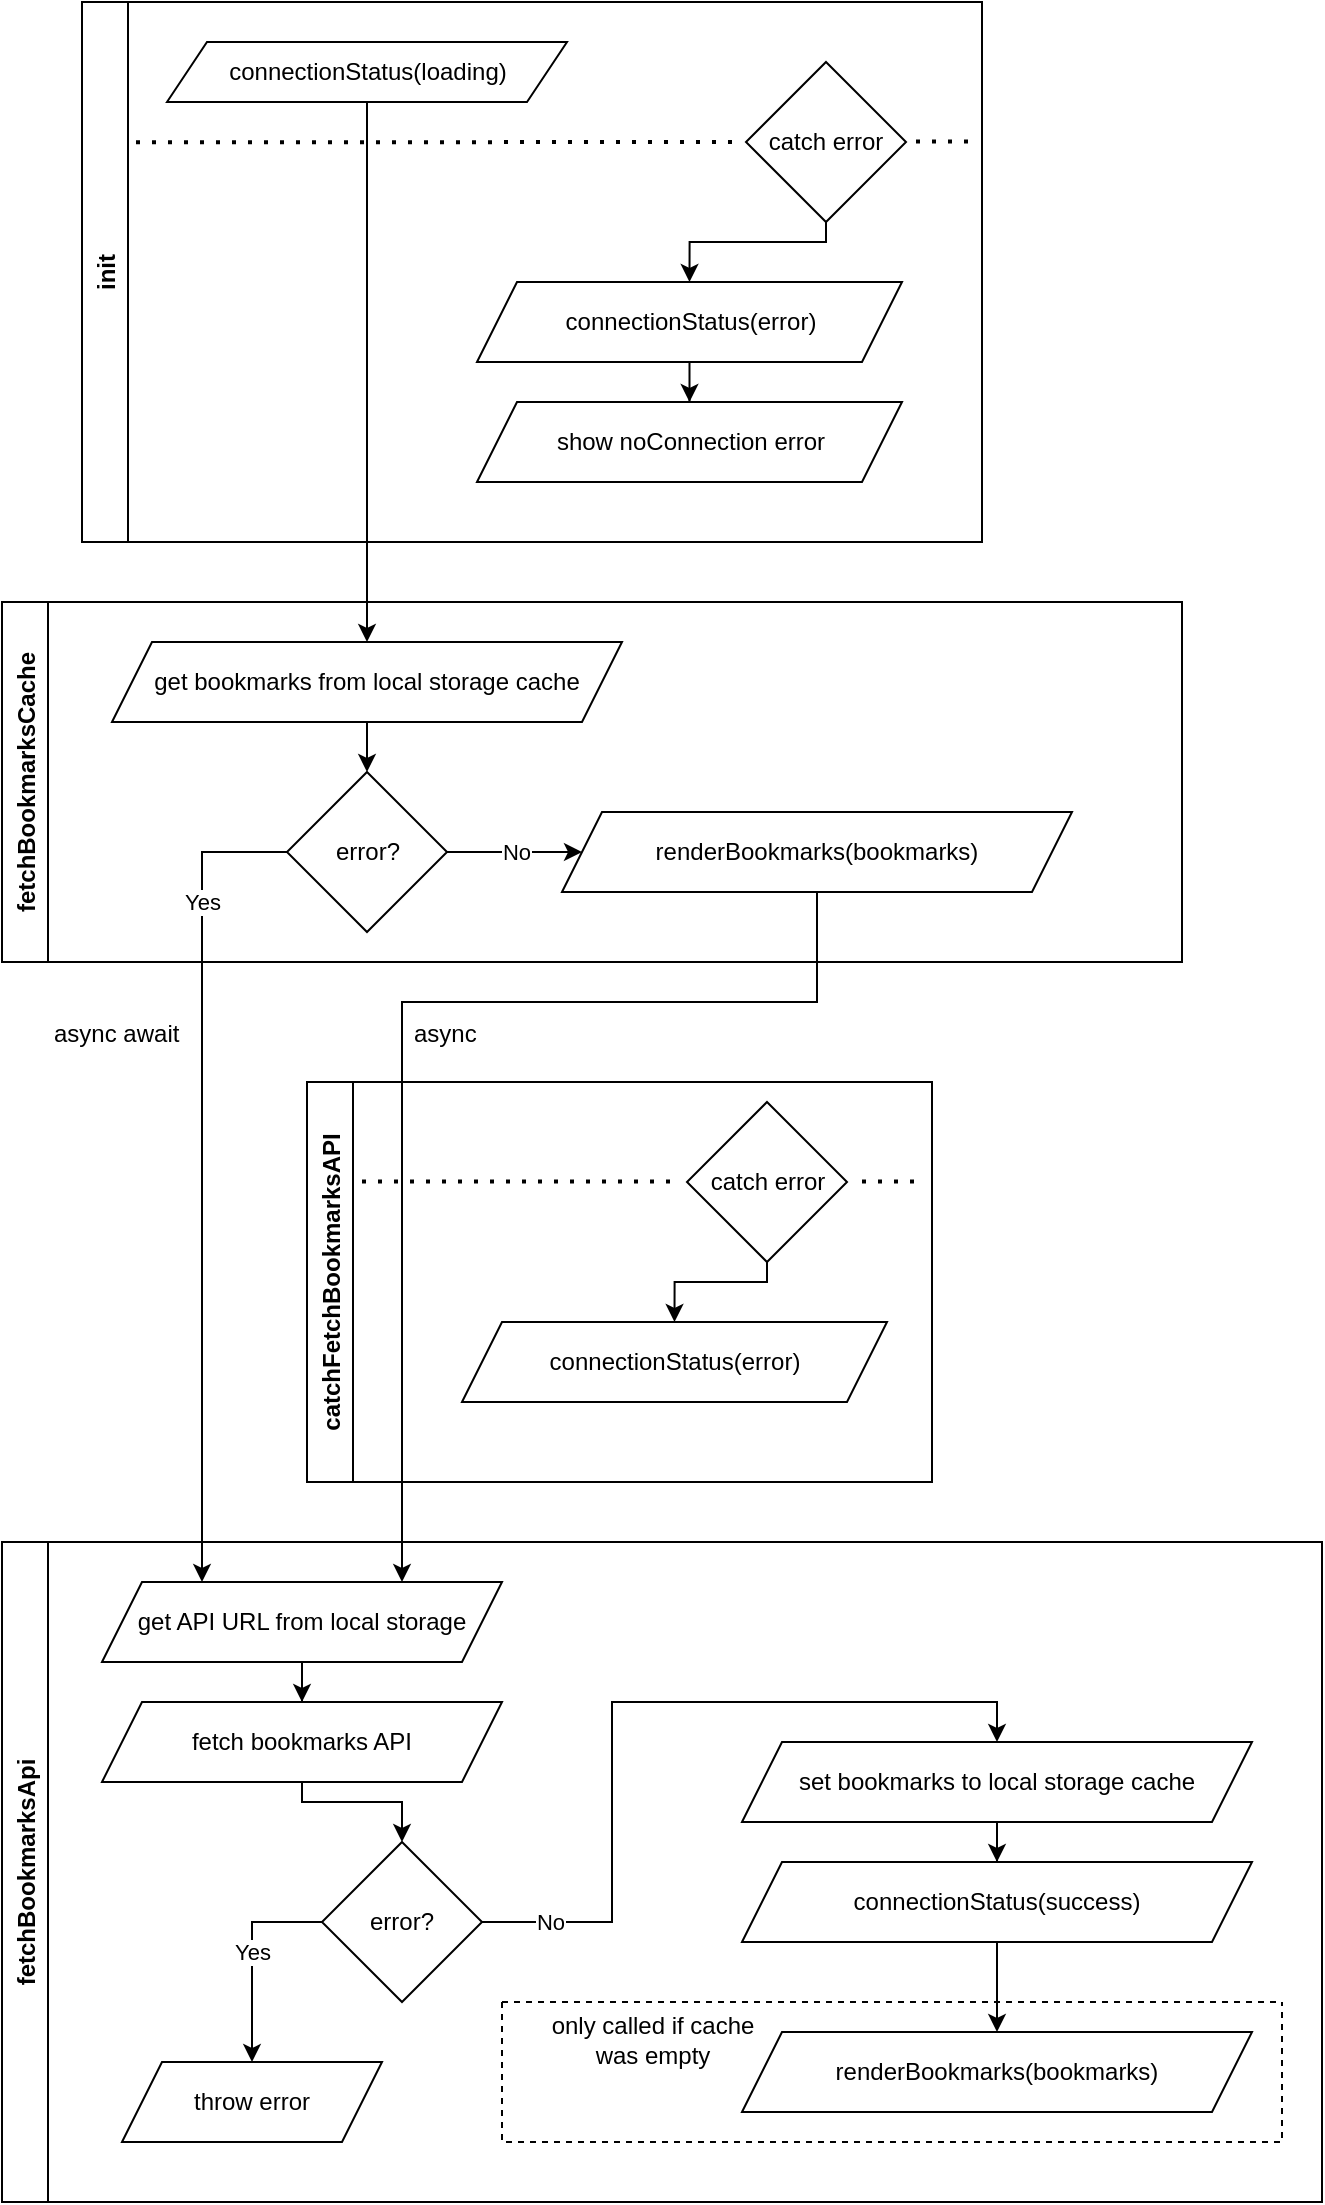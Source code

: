 <mxfile version="18.0.8" type="device"><diagram id="VrF79uejLS9Rm6JNDMNA" name="Page-1"><mxGraphModel dx="1182" dy="742" grid="0" gridSize="10" guides="1" tooltips="1" connect="1" arrows="1" fold="1" page="1" pageScale="1" pageWidth="827" pageHeight="1169" background="none" math="0" shadow="0"><root><mxCell id="0"/><mxCell id="1" parent="0"/><mxCell id="6Y9Iq2Rx7m_CdbIJVIJV-14" style="edgeStyle=orthogonalEdgeStyle;rounded=0;orthogonalLoop=1;jettySize=auto;html=1;entryX=0.5;entryY=0;entryDx=0;entryDy=0;exitX=0.5;exitY=1;exitDx=0;exitDy=0;" parent="1" source="6Y9Iq2Rx7m_CdbIJVIJV-4" target="6Y9Iq2Rx7m_CdbIJVIJV-8" edge="1"><mxGeometry relative="1" as="geometry"><Array as="points"><mxPoint x="267" y="77"/><mxPoint x="267" y="217"/><mxPoint x="267" y="217"/></Array></mxGeometry></mxCell><mxCell id="6Y9Iq2Rx7m_CdbIJVIJV-7" value="fetchBookmarksCache" style="swimlane;horizontal=0;" parent="1" vertex="1"><mxGeometry x="84" y="327" width="590" height="180" as="geometry"><mxRectangle x="90" y="350" width="30" height="150" as="alternateBounds"/></mxGeometry></mxCell><mxCell id="6Y9Iq2Rx7m_CdbIJVIJV-15" value="" style="edgeStyle=orthogonalEdgeStyle;rounded=0;orthogonalLoop=1;jettySize=auto;html=1;" parent="6Y9Iq2Rx7m_CdbIJVIJV-7" source="6Y9Iq2Rx7m_CdbIJVIJV-8" target="6Y9Iq2Rx7m_CdbIJVIJV-9" edge="1"><mxGeometry relative="1" as="geometry"/></mxCell><mxCell id="6Y9Iq2Rx7m_CdbIJVIJV-8" value="get bookmarks from local storage cache" style="shape=parallelogram;perimeter=parallelogramPerimeter;whiteSpace=wrap;html=1;fixedSize=1;" parent="6Y9Iq2Rx7m_CdbIJVIJV-7" vertex="1"><mxGeometry x="55" y="20" width="255" height="40" as="geometry"/></mxCell><mxCell id="6Y9Iq2Rx7m_CdbIJVIJV-39" value="No" style="edgeStyle=orthogonalEdgeStyle;rounded=0;orthogonalLoop=1;jettySize=auto;html=1;" parent="6Y9Iq2Rx7m_CdbIJVIJV-7" source="6Y9Iq2Rx7m_CdbIJVIJV-9" target="6Y9Iq2Rx7m_CdbIJVIJV-38" edge="1"><mxGeometry relative="1" as="geometry"/></mxCell><mxCell id="6Y9Iq2Rx7m_CdbIJVIJV-9" value="error?" style="rhombus;whiteSpace=wrap;html=1;" parent="6Y9Iq2Rx7m_CdbIJVIJV-7" vertex="1"><mxGeometry x="142.5" y="85" width="80" height="80" as="geometry"/></mxCell><mxCell id="6Y9Iq2Rx7m_CdbIJVIJV-38" value="renderBookmarks(bookmarks)" style="shape=parallelogram;perimeter=parallelogramPerimeter;whiteSpace=wrap;html=1;fixedSize=1;" parent="6Y9Iq2Rx7m_CdbIJVIJV-7" vertex="1"><mxGeometry x="280" y="105" width="255" height="40" as="geometry"/></mxCell><mxCell id="6Y9Iq2Rx7m_CdbIJVIJV-12" value="fetchBookmarksApi" style="swimlane;horizontal=0;" parent="1" vertex="1"><mxGeometry x="84" y="797" width="660" height="330" as="geometry"><mxRectangle x="90" y="820" width="30" height="140" as="alternateBounds"/></mxGeometry></mxCell><mxCell id="6Y9Iq2Rx7m_CdbIJVIJV-19" value="" style="edgeStyle=orthogonalEdgeStyle;rounded=0;orthogonalLoop=1;jettySize=auto;html=1;" parent="6Y9Iq2Rx7m_CdbIJVIJV-12" source="6Y9Iq2Rx7m_CdbIJVIJV-16" target="6Y9Iq2Rx7m_CdbIJVIJV-18" edge="1"><mxGeometry relative="1" as="geometry"/></mxCell><mxCell id="6Y9Iq2Rx7m_CdbIJVIJV-16" value="get API URL from local storage" style="shape=parallelogram;perimeter=parallelogramPerimeter;whiteSpace=wrap;html=1;fixedSize=1;" parent="6Y9Iq2Rx7m_CdbIJVIJV-12" vertex="1"><mxGeometry x="50" y="20" width="200" height="40" as="geometry"/></mxCell><mxCell id="6Y9Iq2Rx7m_CdbIJVIJV-21" value="" style="edgeStyle=orthogonalEdgeStyle;rounded=0;orthogonalLoop=1;jettySize=auto;html=1;" parent="6Y9Iq2Rx7m_CdbIJVIJV-12" source="6Y9Iq2Rx7m_CdbIJVIJV-18" target="6Y9Iq2Rx7m_CdbIJVIJV-20" edge="1"><mxGeometry relative="1" as="geometry"><Array as="points"><mxPoint x="150" y="130"/><mxPoint x="200" y="130"/></Array></mxGeometry></mxCell><mxCell id="6Y9Iq2Rx7m_CdbIJVIJV-18" value="fetch bookmarks API" style="shape=parallelogram;perimeter=parallelogramPerimeter;whiteSpace=wrap;html=1;fixedSize=1;" parent="6Y9Iq2Rx7m_CdbIJVIJV-12" vertex="1"><mxGeometry x="50" y="80" width="200" height="40" as="geometry"/></mxCell><mxCell id="6Y9Iq2Rx7m_CdbIJVIJV-32" value="No" style="edgeStyle=orthogonalEdgeStyle;rounded=0;orthogonalLoop=1;jettySize=auto;html=1;entryX=0.5;entryY=0;entryDx=0;entryDy=0;" parent="6Y9Iq2Rx7m_CdbIJVIJV-12" source="6Y9Iq2Rx7m_CdbIJVIJV-20" target="6Y9Iq2Rx7m_CdbIJVIJV-31" edge="1"><mxGeometry x="-0.827" relative="1" as="geometry"><mxPoint as="offset"/></mxGeometry></mxCell><mxCell id="6Y9Iq2Rx7m_CdbIJVIJV-20" value="error?" style="rhombus;whiteSpace=wrap;html=1;" parent="6Y9Iq2Rx7m_CdbIJVIJV-12" vertex="1"><mxGeometry x="160" y="150" width="80" height="80" as="geometry"/></mxCell><mxCell id="6Y9Iq2Rx7m_CdbIJVIJV-34" value="" style="edgeStyle=orthogonalEdgeStyle;rounded=0;orthogonalLoop=1;jettySize=auto;html=1;" parent="6Y9Iq2Rx7m_CdbIJVIJV-12" source="6Y9Iq2Rx7m_CdbIJVIJV-31" target="6Y9Iq2Rx7m_CdbIJVIJV-33" edge="1"><mxGeometry relative="1" as="geometry"/></mxCell><mxCell id="6Y9Iq2Rx7m_CdbIJVIJV-31" value="set bookmarks to local storage cache" style="shape=parallelogram;perimeter=parallelogramPerimeter;whiteSpace=wrap;html=1;fixedSize=1;" parent="6Y9Iq2Rx7m_CdbIJVIJV-12" vertex="1"><mxGeometry x="370" y="100" width="255" height="40" as="geometry"/></mxCell><mxCell id="6Y9Iq2Rx7m_CdbIJVIJV-33" value="connectionStatus(success)" style="shape=parallelogram;perimeter=parallelogramPerimeter;whiteSpace=wrap;html=1;fixedSize=1;" parent="6Y9Iq2Rx7m_CdbIJVIJV-12" vertex="1"><mxGeometry x="370" y="160" width="255" height="40" as="geometry"/></mxCell><mxCell id="6Y9Iq2Rx7m_CdbIJVIJV-67" value="throw error" style="shape=parallelogram;perimeter=parallelogramPerimeter;whiteSpace=wrap;html=1;fixedSize=1;fillColor=none;" parent="6Y9Iq2Rx7m_CdbIJVIJV-12" vertex="1"><mxGeometry x="60" y="260" width="130" height="40" as="geometry"/></mxCell><mxCell id="6Y9Iq2Rx7m_CdbIJVIJV-23" value="Yes" style="edgeStyle=orthogonalEdgeStyle;rounded=0;orthogonalLoop=1;jettySize=auto;html=1;exitX=0;exitY=0.5;exitDx=0;exitDy=0;entryX=0.5;entryY=0;entryDx=0;entryDy=0;" parent="6Y9Iq2Rx7m_CdbIJVIJV-12" source="6Y9Iq2Rx7m_CdbIJVIJV-20" target="6Y9Iq2Rx7m_CdbIJVIJV-67" edge="1"><mxGeometry x="-0.044" relative="1" as="geometry"><mxPoint x="100" y="170" as="sourcePoint"/><mxPoint x="110" y="230" as="targetPoint"/><Array as="points"><mxPoint x="125" y="190"/></Array><mxPoint as="offset"/></mxGeometry></mxCell><mxCell id="6Y9Iq2Rx7m_CdbIJVIJV-17" value="Yes" style="edgeStyle=orthogonalEdgeStyle;rounded=0;orthogonalLoop=1;jettySize=auto;html=1;entryX=0.25;entryY=0;entryDx=0;entryDy=0;exitX=0;exitY=0.5;exitDx=0;exitDy=0;" parent="1" source="6Y9Iq2Rx7m_CdbIJVIJV-9" target="6Y9Iq2Rx7m_CdbIJVIJV-16" edge="1"><mxGeometry x="-0.669" relative="1" as="geometry"><Array as="points"><mxPoint x="184" y="452"/></Array><mxPoint as="offset"/></mxGeometry></mxCell><mxCell id="6Y9Iq2Rx7m_CdbIJVIJV-40" style="edgeStyle=orthogonalEdgeStyle;rounded=0;orthogonalLoop=1;jettySize=auto;html=1;entryX=0.75;entryY=0;entryDx=0;entryDy=0;" parent="1" source="6Y9Iq2Rx7m_CdbIJVIJV-38" target="6Y9Iq2Rx7m_CdbIJVIJV-16" edge="1"><mxGeometry relative="1" as="geometry"><Array as="points"><mxPoint x="492" y="527"/><mxPoint x="284" y="527"/></Array></mxGeometry></mxCell><mxCell id="6Y9Iq2Rx7m_CdbIJVIJV-42" value="async await" style="text;strokeColor=none;fillColor=none;align=left;verticalAlign=middle;spacingLeft=4;spacingRight=4;overflow=hidden;points=[[0,0.5],[1,0.5]];portConstraint=eastwest;rotatable=0;dashed=1;" parent="1" vertex="1"><mxGeometry x="104" y="527" width="80" height="30" as="geometry"/></mxCell><mxCell id="6Y9Iq2Rx7m_CdbIJVIJV-43" value="async" style="text;strokeColor=none;fillColor=none;align=left;verticalAlign=middle;spacingLeft=4;spacingRight=4;overflow=hidden;points=[[0,0.5],[1,0.5]];portConstraint=eastwest;rotatable=0;dashed=1;" parent="1" vertex="1"><mxGeometry x="284" y="527" width="80" height="30" as="geometry"/></mxCell><mxCell id="6Y9Iq2Rx7m_CdbIJVIJV-53" value="catchFetchBookmarksAPI" style="swimlane;horizontal=0;fillColor=none;" parent="1" vertex="1"><mxGeometry x="236.5" y="567" width="312.5" height="200" as="geometry"/></mxCell><mxCell id="6Y9Iq2Rx7m_CdbIJVIJV-59" style="edgeStyle=orthogonalEdgeStyle;rounded=0;orthogonalLoop=1;jettySize=auto;html=1;entryX=0.5;entryY=0;entryDx=0;entryDy=0;" parent="6Y9Iq2Rx7m_CdbIJVIJV-53" source="6Y9Iq2Rx7m_CdbIJVIJV-56" target="6Y9Iq2Rx7m_CdbIJVIJV-58" edge="1"><mxGeometry relative="1" as="geometry"><Array as="points"><mxPoint x="230" y="100"/><mxPoint x="184" y="100"/></Array></mxGeometry></mxCell><mxCell id="6Y9Iq2Rx7m_CdbIJVIJV-56" value="catch error" style="rhombus;whiteSpace=wrap;html=1;fillColor=none;" parent="6Y9Iq2Rx7m_CdbIJVIJV-53" vertex="1"><mxGeometry x="190" y="10" width="80" height="80" as="geometry"/></mxCell><mxCell id="6Y9Iq2Rx7m_CdbIJVIJV-54" value="" style="endArrow=none;dashed=1;html=1;dashPattern=1 3;strokeWidth=2;rounded=0;" parent="6Y9Iq2Rx7m_CdbIJVIJV-53" edge="1"><mxGeometry width="50" height="50" relative="1" as="geometry"><mxPoint x="27.5" y="49.71" as="sourcePoint"/><mxPoint x="187.5" y="49.71" as="targetPoint"/></mxGeometry></mxCell><mxCell id="6Y9Iq2Rx7m_CdbIJVIJV-58" value="connectionStatus(error)" style="shape=parallelogram;perimeter=parallelogramPerimeter;whiteSpace=wrap;html=1;fixedSize=1;" parent="6Y9Iq2Rx7m_CdbIJVIJV-53" vertex="1"><mxGeometry x="77.5" y="120" width="212.5" height="40" as="geometry"/></mxCell><mxCell id="6Y9Iq2Rx7m_CdbIJVIJV-60" value="" style="endArrow=none;dashed=1;html=1;dashPattern=1 3;strokeWidth=2;rounded=0;" parent="6Y9Iq2Rx7m_CdbIJVIJV-53" edge="1"><mxGeometry width="50" height="50" relative="1" as="geometry"><mxPoint x="277.5" y="49.75" as="sourcePoint"/><mxPoint x="307.5" y="49.75" as="targetPoint"/></mxGeometry></mxCell><mxCell id="6Y9Iq2Rx7m_CdbIJVIJV-61" value="init" style="swimlane;horizontal=0;fillColor=none;" parent="1" vertex="1"><mxGeometry x="124" y="27" width="450" height="270" as="geometry"/></mxCell><mxCell id="6Y9Iq2Rx7m_CdbIJVIJV-4" value="connectionStatus(loading)" style="shape=parallelogram;perimeter=parallelogramPerimeter;whiteSpace=wrap;html=1;fixedSize=1;" parent="6Y9Iq2Rx7m_CdbIJVIJV-61" vertex="1"><mxGeometry x="42.5" y="20" width="200" height="30" as="geometry"/></mxCell><mxCell id="6Y9Iq2Rx7m_CdbIJVIJV-62" value="" style="endArrow=none;dashed=1;html=1;dashPattern=1 3;strokeWidth=2;rounded=0;" parent="6Y9Iq2Rx7m_CdbIJVIJV-61" edge="1"><mxGeometry width="50" height="50" relative="1" as="geometry"><mxPoint x="27" y="70.16" as="sourcePoint"/><mxPoint x="327" y="70" as="targetPoint"/></mxGeometry></mxCell><mxCell id="6Y9Iq2Rx7m_CdbIJVIJV-66" style="edgeStyle=orthogonalEdgeStyle;rounded=0;orthogonalLoop=1;jettySize=auto;html=1;entryX=0.5;entryY=0;entryDx=0;entryDy=0;exitX=0.5;exitY=1;exitDx=0;exitDy=0;" parent="6Y9Iq2Rx7m_CdbIJVIJV-61" source="6Y9Iq2Rx7m_CdbIJVIJV-63" target="6Y9Iq2Rx7m_CdbIJVIJV-65" edge="1"><mxGeometry relative="1" as="geometry"><Array as="points"><mxPoint x="372" y="120"/><mxPoint x="304" y="120"/></Array></mxGeometry></mxCell><mxCell id="6Y9Iq2Rx7m_CdbIJVIJV-63" value="catch error" style="rhombus;whiteSpace=wrap;html=1;fillColor=none;" parent="6Y9Iq2Rx7m_CdbIJVIJV-61" vertex="1"><mxGeometry x="332" y="30" width="80" height="80" as="geometry"/></mxCell><mxCell id="6Y9Iq2Rx7m_CdbIJVIJV-69" value="" style="edgeStyle=orthogonalEdgeStyle;rounded=0;orthogonalLoop=1;jettySize=auto;html=1;" parent="6Y9Iq2Rx7m_CdbIJVIJV-61" source="6Y9Iq2Rx7m_CdbIJVIJV-65" target="6Y9Iq2Rx7m_CdbIJVIJV-68" edge="1"><mxGeometry relative="1" as="geometry"/></mxCell><mxCell id="6Y9Iq2Rx7m_CdbIJVIJV-65" value="connectionStatus(error)" style="shape=parallelogram;perimeter=parallelogramPerimeter;whiteSpace=wrap;html=1;fixedSize=1;" parent="6Y9Iq2Rx7m_CdbIJVIJV-61" vertex="1"><mxGeometry x="197.5" y="140" width="212.5" height="40" as="geometry"/></mxCell><mxCell id="6Y9Iq2Rx7m_CdbIJVIJV-68" value="show noConnection error" style="shape=parallelogram;perimeter=parallelogramPerimeter;whiteSpace=wrap;html=1;fixedSize=1;" parent="6Y9Iq2Rx7m_CdbIJVIJV-61" vertex="1"><mxGeometry x="197.5" y="200" width="212.5" height="40" as="geometry"/></mxCell><mxCell id="6Y9Iq2Rx7m_CdbIJVIJV-70" value="" style="endArrow=none;dashed=1;html=1;dashPattern=1 3;strokeWidth=2;rounded=0;" parent="6Y9Iq2Rx7m_CdbIJVIJV-61" edge="1"><mxGeometry width="50" height="50" relative="1" as="geometry"><mxPoint x="417" y="69.79" as="sourcePoint"/><mxPoint x="447" y="69.79" as="targetPoint"/></mxGeometry></mxCell><mxCell id="6Y9Iq2Rx7m_CdbIJVIJV-71" value="" style="swimlane;startSize=0;fillColor=none;dashed=1;" parent="1" vertex="1"><mxGeometry x="334" y="1027" width="390" height="70" as="geometry"/></mxCell><mxCell id="6Y9Iq2Rx7m_CdbIJVIJV-36" value="renderBookmarks(bookmarks)" style="shape=parallelogram;perimeter=parallelogramPerimeter;whiteSpace=wrap;html=1;fixedSize=1;" parent="6Y9Iq2Rx7m_CdbIJVIJV-71" vertex="1"><mxGeometry x="120" y="15" width="255" height="40" as="geometry"/></mxCell><mxCell id="6Y9Iq2Rx7m_CdbIJVIJV-72" value="only called if cache &lt;br&gt;was empty" style="text;html=1;align=center;verticalAlign=middle;resizable=0;points=[];autosize=1;strokeColor=none;fillColor=none;" parent="6Y9Iq2Rx7m_CdbIJVIJV-71" vertex="1"><mxGeometry x="19" y="3" width="111" height="32" as="geometry"/></mxCell><mxCell id="6Y9Iq2Rx7m_CdbIJVIJV-37" value="" style="edgeStyle=orthogonalEdgeStyle;rounded=0;orthogonalLoop=1;jettySize=auto;html=1;" parent="1" source="6Y9Iq2Rx7m_CdbIJVIJV-33" target="6Y9Iq2Rx7m_CdbIJVIJV-36" edge="1"><mxGeometry relative="1" as="geometry"/></mxCell></root></mxGraphModel></diagram></mxfile>